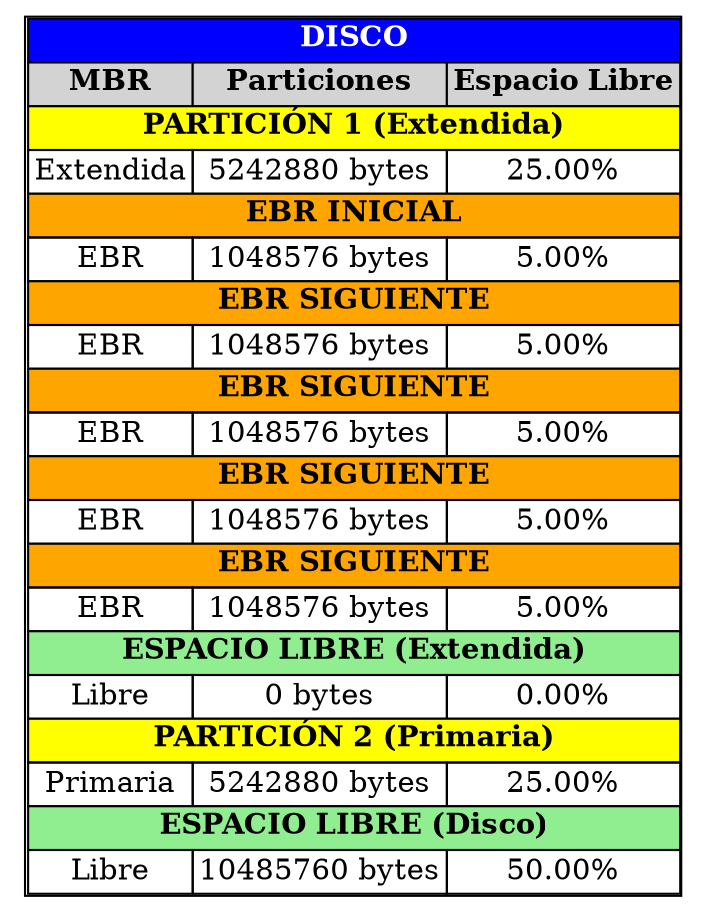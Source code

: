 digraph G {
		rankdir=LR; // Orientación horizontal
		node [shape=plaintext]
		disco [label=<
			<table border="1" cellborder="1" cellspacing="0">
				<tr><td colspan="4" bgcolor="blue"><font color="white"><b>DISCO</b></font></td></tr>
				<tr><td bgcolor="lightgray"><b>MBR</b></td><td bgcolor="lightgray"><b>Particiones</b></td><td bgcolor="lightgray"><b>Espacio Libre</b></td></tr>
	
				<tr>
					<td colspan="4" bgcolor="yellow"><b>PARTICIÓN 1 (Extendida)</b></td>
				</tr>
				<tr>
					<td>Extendida</td>
					<td>5242880 bytes</td>
					<td>25.00%</td>
				</tr>
			
					<tr>
						<td colspan="4" bgcolor="orange"><b>EBR INICIAL</b></td>
					</tr>
					<tr>
						<td>EBR</td>
						<td>1048576 bytes</td>
						<td>5.00%</td>
					</tr>
				
						<tr>
							<td colspan="4" bgcolor="orange"><b>EBR SIGUIENTE</b></td>
						</tr>
						<tr>
							<td>EBR</td>
							<td>1048576 bytes</td>
							<td>5.00%</td>
						</tr>
					
						<tr>
							<td colspan="4" bgcolor="orange"><b>EBR SIGUIENTE</b></td>
						</tr>
						<tr>
							<td>EBR</td>
							<td>1048576 bytes</td>
							<td>5.00%</td>
						</tr>
					
						<tr>
							<td colspan="4" bgcolor="orange"><b>EBR SIGUIENTE</b></td>
						</tr>
						<tr>
							<td>EBR</td>
							<td>1048576 bytes</td>
							<td>5.00%</td>
						</tr>
					
						<tr>
							<td colspan="4" bgcolor="orange"><b>EBR SIGUIENTE</b></td>
						</tr>
						<tr>
							<td>EBR</td>
							<td>1048576 bytes</td>
							<td>5.00%</td>
						</tr>
					
					<tr>
						<td colspan="4" bgcolor="lightgreen"><b>ESPACIO LIBRE (Extendida)</b></td>
					</tr>
					<tr>
						<td>Libre</td>
						<td>0 bytes</td>
						<td>0.00%</td>
					</tr>
				
				<tr>
					<td colspan="4" bgcolor="yellow"><b>PARTICIÓN 2 (Primaria)</b></td>
				</tr>
				<tr>
					<td>Primaria</td>
					<td>5242880 bytes</td>
					<td>25.00%</td>
				</tr>
			
		<tr>
			<td colspan="4" bgcolor="lightgreen"><b>ESPACIO LIBRE (Disco)</b></td>
		</tr>
		<tr>
			<td>Libre</td>
			<td>10485760 bytes</td>
			<td>50.00%</td>
		</tr>
	</table>>]; }